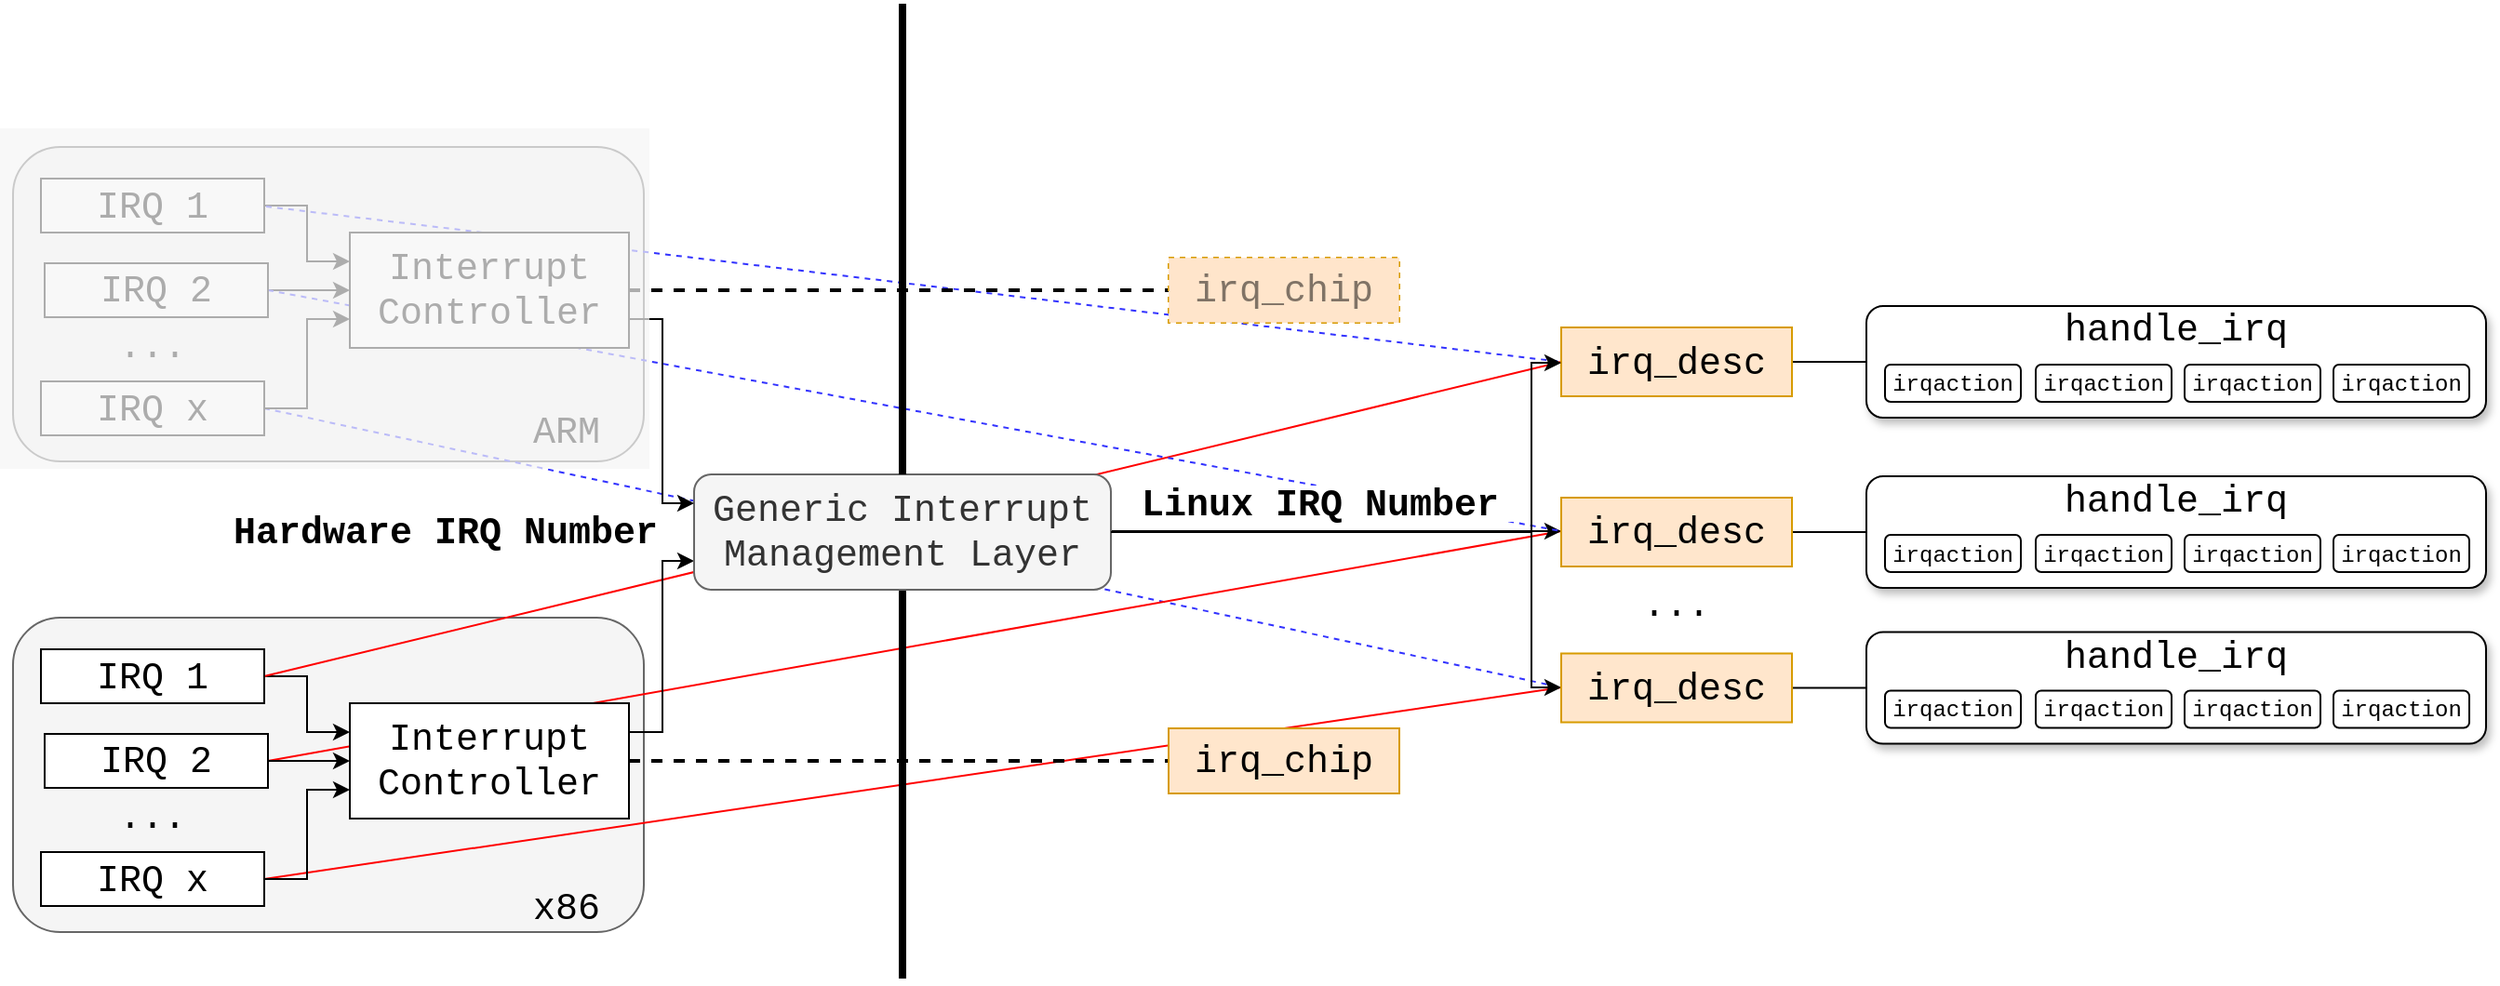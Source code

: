<mxfile version="15.8.7" type="device"><diagram id="Sxul8SKgkHXF_zb8HAXT" name="第 1 页"><mxGraphModel dx="2436" dy="1356" grid="0" gridSize="10" guides="1" tooltips="1" connect="1" arrows="1" fold="1" page="0" pageScale="1" pageWidth="827" pageHeight="1169" math="0" shadow="0"><root><mxCell id="0"/><mxCell id="1" parent="0"/><mxCell id="3rNAnCHg5iZLyg00zYnj-16" value="" style="rounded=1;whiteSpace=wrap;html=1;fontFamily=Courier New;fontSize=20;fontColor=#333333;fillColor=#f5f5f5;strokeColor=#666666;" parent="1" vertex="1"><mxGeometry x="-64" y="133" width="339" height="169" as="geometry"/></mxCell><mxCell id="RMhvRp0dZC8UdrwcyqYZ-22" style="edgeStyle=none;rounded=0;orthogonalLoop=1;jettySize=auto;html=1;entryX=0;entryY=0.5;entryDx=0;entryDy=0;endArrow=none;endFill=0;strokeColor=#3333FF;exitX=1;exitY=0.5;exitDx=0;exitDy=0;dashed=1;" parent="1" source="3rNAnCHg5iZLyg00zYnj-23" edge="1"><mxGeometry relative="1" as="geometry"><mxPoint x="768" y="423.5" as="targetPoint"/></mxGeometry></mxCell><mxCell id="3rNAnCHg5iZLyg00zYnj-15" value="" style="rounded=1;whiteSpace=wrap;html=1;fontFamily=Courier New;fontSize=20;fontColor=#333333;fillColor=#f5f5f5;strokeColor=#666666;" parent="1" vertex="1"><mxGeometry x="-64" y="386" width="339" height="169" as="geometry"/></mxCell><mxCell id="3rNAnCHg5iZLyg00zYnj-3" style="edgeStyle=orthogonalEdgeStyle;rounded=0;orthogonalLoop=1;jettySize=auto;html=1;entryX=0;entryY=0.25;entryDx=0;entryDy=0;fontFamily=Courier New;fontSize=20;" parent="1" source="3rNAnCHg5iZLyg00zYnj-1" target="3rNAnCHg5iZLyg00zYnj-2" edge="1"><mxGeometry relative="1" as="geometry"/></mxCell><mxCell id="RMhvRp0dZC8UdrwcyqYZ-19" style="rounded=0;orthogonalLoop=1;jettySize=auto;html=1;entryX=0;entryY=0.5;entryDx=0;entryDy=0;endArrow=none;endFill=0;strokeColor=#FF0000;exitX=1;exitY=0.5;exitDx=0;exitDy=0;" parent="1" source="3rNAnCHg5iZLyg00zYnj-1" target="RMhvRp0dZC8UdrwcyqYZ-13" edge="1"><mxGeometry relative="1" as="geometry"/></mxCell><mxCell id="RMhvRp0dZC8UdrwcyqYZ-20" style="edgeStyle=none;rounded=0;orthogonalLoop=1;jettySize=auto;html=1;entryX=0;entryY=0.5;entryDx=0;entryDy=0;endArrow=none;endFill=0;strokeColor=#FF0000;exitX=1;exitY=0.5;exitDx=0;exitDy=0;" parent="1" source="3rNAnCHg5iZLyg00zYnj-4" edge="1"><mxGeometry relative="1" as="geometry"><mxPoint x="768" y="339.5" as="targetPoint"/></mxGeometry></mxCell><mxCell id="RMhvRp0dZC8UdrwcyqYZ-21" style="edgeStyle=none;rounded=0;orthogonalLoop=1;jettySize=auto;html=1;entryX=0;entryY=0.5;entryDx=0;entryDy=0;endArrow=none;endFill=0;strokeColor=#FF0000;exitX=1;exitY=0.5;exitDx=0;exitDy=0;" parent="1" source="3rNAnCHg5iZLyg00zYnj-6" edge="1"><mxGeometry relative="1" as="geometry"><mxPoint x="768" y="423.5" as="targetPoint"/></mxGeometry></mxCell><mxCell id="3rNAnCHg5iZLyg00zYnj-1" value="&lt;font style=&quot;font-size: 20px&quot; face=&quot;Courier New&quot;&gt;IRQ 1&lt;/font&gt;" style="rounded=0;whiteSpace=wrap;html=1;" parent="1" vertex="1"><mxGeometry x="-49" y="403" width="120" height="29" as="geometry"/></mxCell><mxCell id="3rNAnCHg5iZLyg00zYnj-10" style="edgeStyle=orthogonalEdgeStyle;rounded=0;orthogonalLoop=1;jettySize=auto;html=1;entryX=0;entryY=0.75;entryDx=0;entryDy=0;fontFamily=Courier New;fontSize=20;exitX=1;exitY=0.25;exitDx=0;exitDy=0;" parent="1" source="3rNAnCHg5iZLyg00zYnj-2" target="3rNAnCHg5iZLyg00zYnj-9" edge="1"><mxGeometry relative="1" as="geometry"><Array as="points"><mxPoint x="285" y="448"/><mxPoint x="285" y="356"/></Array></mxGeometry></mxCell><mxCell id="EyzUoXyh04gbcq2_4A1X-2" style="edgeStyle=orthogonalEdgeStyle;rounded=0;orthogonalLoop=1;jettySize=auto;html=1;entryX=0;entryY=0.5;entryDx=0;entryDy=0;endArrow=none;endFill=0;dashed=1;strokeWidth=2;" edge="1" parent="1" source="3rNAnCHg5iZLyg00zYnj-2" target="RMhvRp0dZC8UdrwcyqYZ-10"><mxGeometry relative="1" as="geometry"/></mxCell><mxCell id="3rNAnCHg5iZLyg00zYnj-2" value="&lt;font style=&quot;font-size: 20px&quot; face=&quot;Courier New&quot;&gt;Interrupt Controller&lt;/font&gt;" style="rounded=0;whiteSpace=wrap;html=1;" parent="1" vertex="1"><mxGeometry x="117" y="432" width="150" height="62" as="geometry"/></mxCell><mxCell id="3rNAnCHg5iZLyg00zYnj-5" style="edgeStyle=orthogonalEdgeStyle;rounded=0;orthogonalLoop=1;jettySize=auto;html=1;fontFamily=Courier New;fontSize=20;" parent="1" source="3rNAnCHg5iZLyg00zYnj-4" target="3rNAnCHg5iZLyg00zYnj-2" edge="1"><mxGeometry relative="1" as="geometry"/></mxCell><mxCell id="3rNAnCHg5iZLyg00zYnj-4" value="&lt;font style=&quot;font-size: 20px&quot; face=&quot;Courier New&quot;&gt;IRQ 2&lt;/font&gt;" style="rounded=0;whiteSpace=wrap;html=1;" parent="1" vertex="1"><mxGeometry x="-47" y="448.5" width="120" height="29" as="geometry"/></mxCell><mxCell id="3rNAnCHg5iZLyg00zYnj-7" style="edgeStyle=orthogonalEdgeStyle;rounded=0;orthogonalLoop=1;jettySize=auto;html=1;entryX=0;entryY=0.75;entryDx=0;entryDy=0;fontFamily=Courier New;fontSize=20;" parent="1" source="3rNAnCHg5iZLyg00zYnj-6" target="3rNAnCHg5iZLyg00zYnj-2" edge="1"><mxGeometry relative="1" as="geometry"/></mxCell><mxCell id="3rNAnCHg5iZLyg00zYnj-6" value="&lt;font style=&quot;font-size: 20px&quot; face=&quot;Courier New&quot;&gt;IRQ x&lt;/font&gt;" style="rounded=0;whiteSpace=wrap;html=1;" parent="1" vertex="1"><mxGeometry x="-49" y="512" width="120" height="29" as="geometry"/></mxCell><mxCell id="3rNAnCHg5iZLyg00zYnj-8" value="..." style="text;html=1;strokeColor=none;fillColor=none;align=center;verticalAlign=middle;whiteSpace=wrap;rounded=0;fontFamily=Courier New;fontSize=20;" parent="1" vertex="1"><mxGeometry x="-19" y="477.5" width="60" height="30" as="geometry"/></mxCell><mxCell id="3rNAnCHg5iZLyg00zYnj-27" style="edgeStyle=orthogonalEdgeStyle;rounded=0;orthogonalLoop=1;jettySize=auto;html=1;fontFamily=Courier New;fontSize=20;fontColor=#3333FF;entryX=0;entryY=0.5;entryDx=0;entryDy=0;" parent="1" source="3rNAnCHg5iZLyg00zYnj-9" edge="1"><mxGeometry relative="1" as="geometry"><mxPoint x="768" y="339.5" as="targetPoint"/></mxGeometry></mxCell><mxCell id="RMhvRp0dZC8UdrwcyqYZ-7" style="edgeStyle=orthogonalEdgeStyle;rounded=0;orthogonalLoop=1;jettySize=auto;html=1;entryX=0;entryY=0.5;entryDx=0;entryDy=0;" parent="1" source="3rNAnCHg5iZLyg00zYnj-9" edge="1"><mxGeometry relative="1" as="geometry"><mxPoint x="768" y="423.5" as="targetPoint"/><Array as="points"><mxPoint x="752" y="340"/><mxPoint x="752" y="424"/></Array></mxGeometry></mxCell><mxCell id="EyzUoXyh04gbcq2_4A1X-5" style="edgeStyle=orthogonalEdgeStyle;rounded=0;orthogonalLoop=1;jettySize=auto;html=1;endArrow=none;endFill=0;strokeWidth=4;" edge="1" parent="1" source="3rNAnCHg5iZLyg00zYnj-9"><mxGeometry relative="1" as="geometry"><mxPoint x="414" y="580" as="targetPoint"/></mxGeometry></mxCell><mxCell id="3rNAnCHg5iZLyg00zYnj-9" value="&lt;font style=&quot;font-size: 20px&quot; face=&quot;Courier New&quot;&gt;Generic Interrupt Management Layer&lt;/font&gt;" style="rounded=1;whiteSpace=wrap;html=1;fillColor=#f5f5f5;fontColor=#333333;strokeColor=#666666;" parent="1" vertex="1"><mxGeometry x="302" y="309" width="224" height="62" as="geometry"/></mxCell><mxCell id="3rNAnCHg5iZLyg00zYnj-11" value="Hardware IRQ Number" style="text;html=1;strokeColor=none;fillColor=none;align=center;verticalAlign=middle;whiteSpace=wrap;rounded=0;fontFamily=Courier New;fontSize=20;fontColor=#000000;fontStyle=1" parent="1" vertex="1"><mxGeometry x="49" y="331" width="239" height="18" as="geometry"/></mxCell><mxCell id="3rNAnCHg5iZLyg00zYnj-17" style="edgeStyle=orthogonalEdgeStyle;rounded=0;orthogonalLoop=1;jettySize=auto;html=1;entryX=0;entryY=0.25;entryDx=0;entryDy=0;fontFamily=Courier New;fontSize=20;" parent="1" source="3rNAnCHg5iZLyg00zYnj-18" target="3rNAnCHg5iZLyg00zYnj-19" edge="1"><mxGeometry relative="1" as="geometry"/></mxCell><mxCell id="RMhvRp0dZC8UdrwcyqYZ-24" style="edgeStyle=none;rounded=0;orthogonalLoop=1;jettySize=auto;html=1;entryX=0;entryY=0.5;entryDx=0;entryDy=0;fontColor=#000000;endArrow=none;endFill=0;strokeColor=#3333FF;dashed=1;" parent="1" target="RMhvRp0dZC8UdrwcyqYZ-13" edge="1"><mxGeometry relative="1" as="geometry"><mxPoint x="72" y="165" as="sourcePoint"/></mxGeometry></mxCell><mxCell id="3rNAnCHg5iZLyg00zYnj-18" value="&lt;font style=&quot;font-size: 20px&quot; face=&quot;Courier New&quot;&gt;IRQ 1&lt;/font&gt;" style="rounded=0;whiteSpace=wrap;html=1;" parent="1" vertex="1"><mxGeometry x="-49" y="150" width="120" height="29" as="geometry"/></mxCell><mxCell id="3rNAnCHg5iZLyg00zYnj-25" style="edgeStyle=orthogonalEdgeStyle;rounded=0;orthogonalLoop=1;jettySize=auto;html=1;entryX=0;entryY=0.25;entryDx=0;entryDy=0;fontFamily=Courier New;fontSize=20;fontColor=#3333FF;exitX=1;exitY=0.75;exitDx=0;exitDy=0;" parent="1" source="3rNAnCHg5iZLyg00zYnj-19" target="3rNAnCHg5iZLyg00zYnj-9" edge="1"><mxGeometry relative="1" as="geometry"><Array as="points"><mxPoint x="285" y="226"/><mxPoint x="285" y="324"/></Array></mxGeometry></mxCell><mxCell id="3rNAnCHg5iZLyg00zYnj-20" style="edgeStyle=orthogonalEdgeStyle;rounded=0;orthogonalLoop=1;jettySize=auto;html=1;fontFamily=Courier New;fontSize=20;" parent="1" source="3rNAnCHg5iZLyg00zYnj-21" target="3rNAnCHg5iZLyg00zYnj-19" edge="1"><mxGeometry relative="1" as="geometry"/></mxCell><mxCell id="RMhvRp0dZC8UdrwcyqYZ-23" style="edgeStyle=none;rounded=0;orthogonalLoop=1;jettySize=auto;html=1;entryX=0;entryY=0.5;entryDx=0;entryDy=0;fontColor=#000000;endArrow=none;endFill=0;strokeColor=#3333FF;exitX=1;exitY=0.5;exitDx=0;exitDy=0;dashed=1;" parent="1" source="3rNAnCHg5iZLyg00zYnj-21" edge="1"><mxGeometry relative="1" as="geometry"><mxPoint x="768" y="339.5" as="targetPoint"/></mxGeometry></mxCell><mxCell id="3rNAnCHg5iZLyg00zYnj-21" value="&lt;font style=&quot;font-size: 20px&quot; face=&quot;Courier New&quot;&gt;IRQ 2&lt;/font&gt;" style="rounded=0;whiteSpace=wrap;html=1;" parent="1" vertex="1"><mxGeometry x="-47" y="195.5" width="120" height="29" as="geometry"/></mxCell><mxCell id="3rNAnCHg5iZLyg00zYnj-22" style="edgeStyle=orthogonalEdgeStyle;rounded=0;orthogonalLoop=1;jettySize=auto;html=1;entryX=0;entryY=0.75;entryDx=0;entryDy=0;fontFamily=Courier New;fontSize=20;" parent="1" source="3rNAnCHg5iZLyg00zYnj-23" target="3rNAnCHg5iZLyg00zYnj-19" edge="1"><mxGeometry relative="1" as="geometry"/></mxCell><mxCell id="3rNAnCHg5iZLyg00zYnj-23" value="&lt;font style=&quot;font-size: 20px&quot; face=&quot;Courier New&quot;&gt;IRQ x&lt;/font&gt;" style="rounded=0;whiteSpace=wrap;html=1;" parent="1" vertex="1"><mxGeometry x="-49" y="259" width="120" height="29" as="geometry"/></mxCell><mxCell id="3rNAnCHg5iZLyg00zYnj-24" value="..." style="text;html=1;strokeColor=none;fillColor=none;align=center;verticalAlign=middle;whiteSpace=wrap;rounded=0;fontFamily=Courier New;fontSize=20;" parent="1" vertex="1"><mxGeometry x="-19" y="224.5" width="60" height="30" as="geometry"/></mxCell><mxCell id="3rNAnCHg5iZLyg00zYnj-28" value="Linux IRQ Number" style="text;html=1;strokeColor=none;fillColor=default;align=center;verticalAlign=middle;whiteSpace=wrap;rounded=0;fontFamily=Courier New;fontSize=20;fontColor=#000000;fontStyle=1" parent="1" vertex="1"><mxGeometry x="534" y="315" width="209" height="19.5" as="geometry"/></mxCell><mxCell id="3rNAnCHg5iZLyg00zYnj-29" value="&lt;font color=&quot;#000000&quot;&gt;ARM&lt;/font&gt;" style="text;html=1;strokeColor=none;fillColor=none;align=center;verticalAlign=middle;whiteSpace=wrap;rounded=0;fontFamily=Courier New;fontSize=20;fontColor=#3333FF;" parent="1" vertex="1"><mxGeometry x="210" y="277" width="47" height="18" as="geometry"/></mxCell><mxCell id="3rNAnCHg5iZLyg00zYnj-30" value="&lt;font color=&quot;#000000&quot;&gt;x86&lt;/font&gt;" style="text;html=1;strokeColor=none;fillColor=none;align=center;verticalAlign=middle;whiteSpace=wrap;rounded=0;fontFamily=Courier New;fontSize=20;fontColor=#3333FF;" parent="1" vertex="1"><mxGeometry x="210" y="533" width="47" height="18" as="geometry"/></mxCell><mxCell id="RMhvRp0dZC8UdrwcyqYZ-10" value="&lt;font face=&quot;Courier New&quot;&gt;&lt;span style=&quot;font-size: 20px&quot;&gt;irq_chip&lt;/span&gt;&lt;/font&gt;" style="rounded=0;whiteSpace=wrap;html=1;fillColor=#ffe6cc;strokeColor=#d79b00;" parent="1" vertex="1"><mxGeometry x="557" y="445.5" width="124" height="35" as="geometry"/></mxCell><mxCell id="EyzUoXyh04gbcq2_4A1X-25" style="edgeStyle=orthogonalEdgeStyle;rounded=0;orthogonalLoop=1;jettySize=auto;html=1;entryX=0;entryY=0.5;entryDx=0;entryDy=0;endArrow=none;endFill=0;strokeWidth=1;" edge="1" parent="1" source="RMhvRp0dZC8UdrwcyqYZ-13" target="EyzUoXyh04gbcq2_4A1X-24"><mxGeometry relative="1" as="geometry"/></mxCell><mxCell id="RMhvRp0dZC8UdrwcyqYZ-13" value="&lt;font face=&quot;Courier New&quot;&gt;&lt;span style=&quot;font-size: 20px&quot;&gt;irq_desc&lt;/span&gt;&lt;/font&gt;" style="rounded=0;whiteSpace=wrap;html=1;fillColor=#ffe6cc;strokeColor=#d79b00;" parent="1" vertex="1"><mxGeometry x="768" y="230" width="124" height="37" as="geometry"/></mxCell><mxCell id="EyzUoXyh04gbcq2_4A1X-3" style="edgeStyle=orthogonalEdgeStyle;rounded=0;orthogonalLoop=1;jettySize=auto;html=1;dashed=1;endArrow=none;endFill=0;strokeWidth=2;" edge="1" parent="1" source="3rNAnCHg5iZLyg00zYnj-19" target="RMhvRp0dZC8UdrwcyqYZ-9"><mxGeometry relative="1" as="geometry"/></mxCell><mxCell id="3rNAnCHg5iZLyg00zYnj-19" value="&lt;font style=&quot;font-size: 20px&quot; face=&quot;Courier New&quot;&gt;Interrupt Controller&lt;/font&gt;" style="rounded=0;whiteSpace=wrap;html=1;" parent="1" vertex="1"><mxGeometry x="117" y="179" width="150" height="62" as="geometry"/></mxCell><mxCell id="RMhvRp0dZC8UdrwcyqYZ-9" value="&lt;font face=&quot;Courier New&quot;&gt;&lt;span style=&quot;font-size: 20px&quot;&gt;irq_chip&lt;/span&gt;&lt;/font&gt;" style="rounded=0;whiteSpace=wrap;html=1;fillColor=#ffe6cc;strokeColor=#d79b00;dashed=1;" parent="1" vertex="1"><mxGeometry x="557" y="192.5" width="124" height="35" as="geometry"/></mxCell><mxCell id="RMhvRp0dZC8UdrwcyqYZ-25" value="" style="rounded=0;whiteSpace=wrap;html=1;fontFamily=Courier New;fontSize=20;fontColor=#333333;fillColor=#f5f5f5;strokeColor=none;opacity=70;" parent="1" vertex="1"><mxGeometry x="-71" y="123" width="349" height="183" as="geometry"/></mxCell><mxCell id="EyzUoXyh04gbcq2_4A1X-4" value="" style="endArrow=none;html=1;rounded=0;strokeWidth=4;exitX=0.5;exitY=0;exitDx=0;exitDy=0;" edge="1" parent="1" source="3rNAnCHg5iZLyg00zYnj-9"><mxGeometry width="50" height="50" relative="1" as="geometry"><mxPoint x="369" y="213" as="sourcePoint"/><mxPoint x="414" y="56" as="targetPoint"/></mxGeometry></mxCell><mxCell id="RMhvRp0dZC8UdrwcyqYZ-6" style="edgeStyle=orthogonalEdgeStyle;rounded=0;orthogonalLoop=1;jettySize=auto;html=1;entryX=0;entryY=0.5;entryDx=0;entryDy=0;" parent="1" source="3rNAnCHg5iZLyg00zYnj-9" target="RMhvRp0dZC8UdrwcyqYZ-13" edge="1"><mxGeometry relative="1" as="geometry"><mxPoint x="784" y="276.5" as="targetPoint"/><Array as="points"><mxPoint x="752" y="340"/><mxPoint x="752" y="249"/><mxPoint x="768" y="249"/></Array></mxGeometry></mxCell><mxCell id="EyzUoXyh04gbcq2_4A1X-43" style="edgeStyle=orthogonalEdgeStyle;rounded=0;orthogonalLoop=1;jettySize=auto;html=1;entryX=0;entryY=0.5;entryDx=0;entryDy=0;fontFamily=Courier New;endArrow=none;endFill=0;strokeWidth=1;" edge="1" parent="1" source="EyzUoXyh04gbcq2_4A1X-12" target="EyzUoXyh04gbcq2_4A1X-31"><mxGeometry relative="1" as="geometry"/></mxCell><mxCell id="EyzUoXyh04gbcq2_4A1X-12" value="&lt;font face=&quot;Courier New&quot;&gt;&lt;span style=&quot;font-size: 20px&quot;&gt;irq_desc&lt;/span&gt;&lt;/font&gt;" style="rounded=0;whiteSpace=wrap;html=1;fillColor=#ffe6cc;strokeColor=#d79b00;" vertex="1" parent="1"><mxGeometry x="768" y="321.5" width="124" height="37" as="geometry"/></mxCell><mxCell id="EyzUoXyh04gbcq2_4A1X-14" value="" style="rounded=0;whiteSpace=wrap;html=1;fillColor=#ffe6cc;strokeColor=none;dashed=1;opacity=50;" vertex="1" parent="1"><mxGeometry x="557" y="192.5" width="124" height="35" as="geometry"/></mxCell><mxCell id="EyzUoXyh04gbcq2_4A1X-44" style="edgeStyle=orthogonalEdgeStyle;rounded=0;orthogonalLoop=1;jettySize=auto;html=1;entryX=0;entryY=0.5;entryDx=0;entryDy=0;fontFamily=Courier New;endArrow=none;endFill=0;strokeWidth=1;" edge="1" parent="1" source="EyzUoXyh04gbcq2_4A1X-18" target="EyzUoXyh04gbcq2_4A1X-37"><mxGeometry relative="1" as="geometry"/></mxCell><mxCell id="EyzUoXyh04gbcq2_4A1X-18" value="&lt;font face=&quot;Courier New&quot;&gt;&lt;span style=&quot;font-size: 20px&quot;&gt;irq_desc&lt;/span&gt;&lt;/font&gt;" style="rounded=0;whiteSpace=wrap;html=1;fillColor=#ffe6cc;strokeColor=#d79b00;" vertex="1" parent="1"><mxGeometry x="768" y="405.25" width="124" height="37" as="geometry"/></mxCell><mxCell id="EyzUoXyh04gbcq2_4A1X-24" value="" style="rounded=1;whiteSpace=wrap;html=1;shadow=1;" vertex="1" parent="1"><mxGeometry x="932" y="218.5" width="333" height="60" as="geometry"/></mxCell><mxCell id="EyzUoXyh04gbcq2_4A1X-26" value="handle_irq" style="text;html=1;strokeColor=none;fillColor=none;align=center;verticalAlign=middle;whiteSpace=wrap;rounded=0;fontFamily=Courier New;fontSize=20;fontColor=#000000;fontStyle=0" vertex="1" parent="1"><mxGeometry x="1035" y="221.5" width="127" height="19.5" as="geometry"/></mxCell><mxCell id="EyzUoXyh04gbcq2_4A1X-27" value="&lt;font face=&quot;Courier New&quot;&gt;irqaction&lt;/font&gt;" style="rounded=1;whiteSpace=wrap;html=1;" vertex="1" parent="1"><mxGeometry x="942" y="250" width="73" height="20" as="geometry"/></mxCell><mxCell id="EyzUoXyh04gbcq2_4A1X-28" value="&lt;font face=&quot;Courier New&quot;&gt;irqaction&lt;/font&gt;" style="rounded=1;whiteSpace=wrap;html=1;" vertex="1" parent="1"><mxGeometry x="1023" y="250" width="73" height="20" as="geometry"/></mxCell><mxCell id="EyzUoXyh04gbcq2_4A1X-29" value="&lt;font face=&quot;Courier New&quot;&gt;irqaction&lt;/font&gt;" style="rounded=1;whiteSpace=wrap;html=1;" vertex="1" parent="1"><mxGeometry x="1103" y="250" width="73" height="20" as="geometry"/></mxCell><mxCell id="EyzUoXyh04gbcq2_4A1X-30" value="&lt;font face=&quot;Courier New&quot;&gt;irqaction&lt;/font&gt;" style="rounded=1;whiteSpace=wrap;html=1;" vertex="1" parent="1"><mxGeometry x="1183" y="250" width="73" height="20" as="geometry"/></mxCell><mxCell id="EyzUoXyh04gbcq2_4A1X-31" value="" style="rounded=1;whiteSpace=wrap;html=1;shadow=1;" vertex="1" parent="1"><mxGeometry x="932" y="310" width="333" height="60" as="geometry"/></mxCell><mxCell id="EyzUoXyh04gbcq2_4A1X-32" value="handle_irq" style="text;html=1;strokeColor=none;fillColor=none;align=center;verticalAlign=middle;whiteSpace=wrap;rounded=0;fontFamily=Courier New;fontSize=20;fontColor=#000000;fontStyle=0" vertex="1" parent="1"><mxGeometry x="1035" y="313" width="127" height="19.5" as="geometry"/></mxCell><mxCell id="EyzUoXyh04gbcq2_4A1X-33" value="&lt;font face=&quot;Courier New&quot;&gt;irqaction&lt;/font&gt;" style="rounded=1;whiteSpace=wrap;html=1;" vertex="1" parent="1"><mxGeometry x="942" y="341.5" width="73" height="20" as="geometry"/></mxCell><mxCell id="EyzUoXyh04gbcq2_4A1X-34" value="&lt;font face=&quot;Courier New&quot;&gt;irqaction&lt;/font&gt;" style="rounded=1;whiteSpace=wrap;html=1;" vertex="1" parent="1"><mxGeometry x="1023" y="341.5" width="73" height="20" as="geometry"/></mxCell><mxCell id="EyzUoXyh04gbcq2_4A1X-35" value="&lt;font face=&quot;Courier New&quot;&gt;irqaction&lt;/font&gt;" style="rounded=1;whiteSpace=wrap;html=1;" vertex="1" parent="1"><mxGeometry x="1103" y="341.5" width="73" height="20" as="geometry"/></mxCell><mxCell id="EyzUoXyh04gbcq2_4A1X-36" value="&lt;font face=&quot;Courier New&quot;&gt;irqaction&lt;/font&gt;" style="rounded=1;whiteSpace=wrap;html=1;" vertex="1" parent="1"><mxGeometry x="1183" y="341.5" width="73" height="20" as="geometry"/></mxCell><mxCell id="EyzUoXyh04gbcq2_4A1X-37" value="" style="rounded=1;whiteSpace=wrap;html=1;shadow=1;" vertex="1" parent="1"><mxGeometry x="932" y="393.75" width="333" height="60" as="geometry"/></mxCell><mxCell id="EyzUoXyh04gbcq2_4A1X-38" value="handle_irq" style="text;html=1;strokeColor=none;fillColor=none;align=center;verticalAlign=middle;whiteSpace=wrap;rounded=0;fontFamily=Courier New;fontSize=20;fontColor=#000000;fontStyle=0" vertex="1" parent="1"><mxGeometry x="1035" y="396.75" width="127" height="19.5" as="geometry"/></mxCell><mxCell id="EyzUoXyh04gbcq2_4A1X-39" value="&lt;font face=&quot;Courier New&quot;&gt;irqaction&lt;/font&gt;" style="rounded=1;whiteSpace=wrap;html=1;" vertex="1" parent="1"><mxGeometry x="942" y="425.25" width="73" height="20" as="geometry"/></mxCell><mxCell id="EyzUoXyh04gbcq2_4A1X-40" value="&lt;font face=&quot;Courier New&quot;&gt;irqaction&lt;/font&gt;" style="rounded=1;whiteSpace=wrap;html=1;" vertex="1" parent="1"><mxGeometry x="1023" y="425.25" width="73" height="20" as="geometry"/></mxCell><mxCell id="EyzUoXyh04gbcq2_4A1X-41" value="&lt;font face=&quot;Courier New&quot;&gt;irqaction&lt;/font&gt;" style="rounded=1;whiteSpace=wrap;html=1;" vertex="1" parent="1"><mxGeometry x="1103" y="425.25" width="73" height="20" as="geometry"/></mxCell><mxCell id="EyzUoXyh04gbcq2_4A1X-42" value="&lt;font face=&quot;Courier New&quot;&gt;irqaction&lt;/font&gt;" style="rounded=1;whiteSpace=wrap;html=1;" vertex="1" parent="1"><mxGeometry x="1183" y="425.25" width="73" height="20" as="geometry"/></mxCell><mxCell id="EyzUoXyh04gbcq2_4A1X-45" value="..." style="text;html=1;strokeColor=none;fillColor=none;align=center;verticalAlign=middle;whiteSpace=wrap;rounded=0;fontFamily=Courier New;fontSize=20;" vertex="1" parent="1"><mxGeometry x="800" y="363.75" width="60" height="30" as="geometry"/></mxCell></root></mxGraphModel></diagram></mxfile>